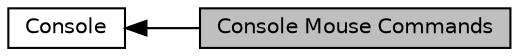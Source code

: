 digraph "Console Mouse Commands"
{
  edge [fontname="Helvetica",fontsize="10",labelfontname="Helvetica",labelfontsize="10"];
  node [fontname="Helvetica",fontsize="10",shape=box];
  rankdir=LR;
  Node2 [label="Console",height=0.2,width=0.4,color="black", fillcolor="white", style="filled",URL="$d4/d9b/group__R__SW__PKG__93__CONSOLE.html",tooltip="Console implementation for the RZA1H Camera-SDK Application."];
  Node1 [label="Console Mouse Commands",height=0.2,width=0.4,color="black", fillcolor="grey75", style="filled", fontcolor="black",tooltip="Console mouse commands."];
  Node2->Node1 [shape=plaintext, dir="back", style="solid"];
}
